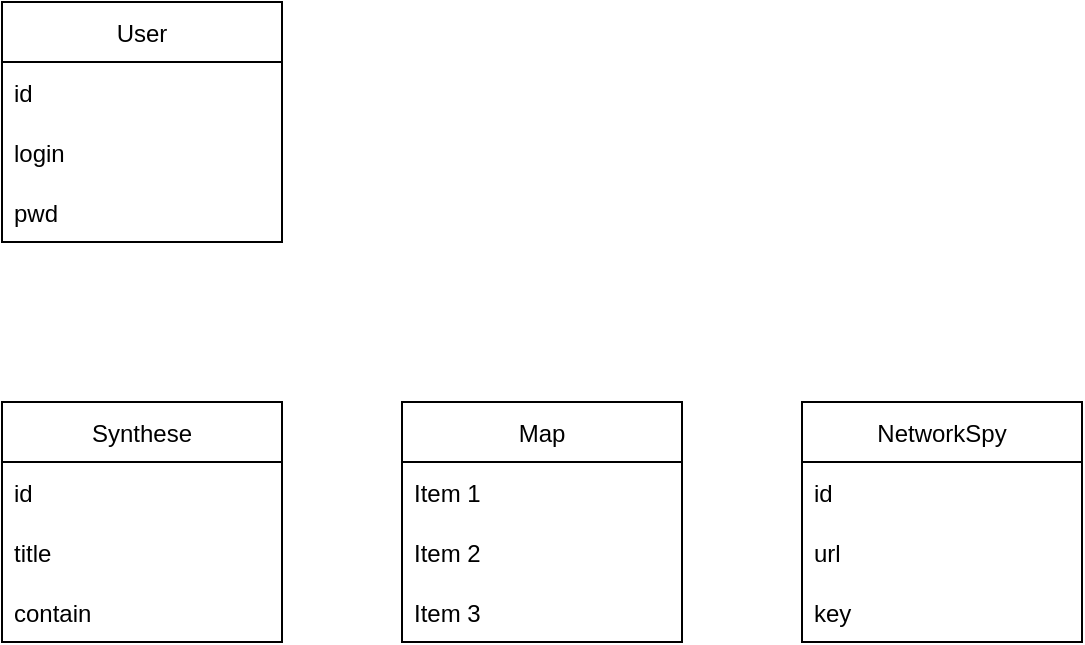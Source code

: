 <mxfile version="16.2.7" type="github">
  <diagram id="Salt5v5eWDhcBcDFuMUW" name="Page-1">
    <mxGraphModel dx="1422" dy="794" grid="1" gridSize="10" guides="1" tooltips="1" connect="1" arrows="1" fold="1" page="1" pageScale="1" pageWidth="827" pageHeight="1169" math="0" shadow="0">
      <root>
        <mxCell id="0" />
        <mxCell id="1" parent="0" />
        <mxCell id="NIx-1h7J8vUl_Qh3Dp3P-1" value="User" style="swimlane;fontStyle=0;childLayout=stackLayout;horizontal=1;startSize=30;horizontalStack=0;resizeParent=1;resizeParentMax=0;resizeLast=0;collapsible=1;marginBottom=0;" vertex="1" parent="1">
          <mxGeometry x="120" y="40" width="140" height="120" as="geometry" />
        </mxCell>
        <mxCell id="NIx-1h7J8vUl_Qh3Dp3P-2" value="id" style="text;strokeColor=none;fillColor=none;align=left;verticalAlign=middle;spacingLeft=4;spacingRight=4;overflow=hidden;points=[[0,0.5],[1,0.5]];portConstraint=eastwest;rotatable=0;" vertex="1" parent="NIx-1h7J8vUl_Qh3Dp3P-1">
          <mxGeometry y="30" width="140" height="30" as="geometry" />
        </mxCell>
        <mxCell id="NIx-1h7J8vUl_Qh3Dp3P-3" value="login" style="text;strokeColor=none;fillColor=none;align=left;verticalAlign=middle;spacingLeft=4;spacingRight=4;overflow=hidden;points=[[0,0.5],[1,0.5]];portConstraint=eastwest;rotatable=0;" vertex="1" parent="NIx-1h7J8vUl_Qh3Dp3P-1">
          <mxGeometry y="60" width="140" height="30" as="geometry" />
        </mxCell>
        <mxCell id="NIx-1h7J8vUl_Qh3Dp3P-4" value="pwd" style="text;strokeColor=none;fillColor=none;align=left;verticalAlign=middle;spacingLeft=4;spacingRight=4;overflow=hidden;points=[[0,0.5],[1,0.5]];portConstraint=eastwest;rotatable=0;" vertex="1" parent="NIx-1h7J8vUl_Qh3Dp3P-1">
          <mxGeometry y="90" width="140" height="30" as="geometry" />
        </mxCell>
        <mxCell id="NIx-1h7J8vUl_Qh3Dp3P-5" value="Synthese" style="swimlane;fontStyle=0;childLayout=stackLayout;horizontal=1;startSize=30;horizontalStack=0;resizeParent=1;resizeParentMax=0;resizeLast=0;collapsible=1;marginBottom=0;" vertex="1" parent="1">
          <mxGeometry x="120" y="240" width="140" height="120" as="geometry" />
        </mxCell>
        <mxCell id="NIx-1h7J8vUl_Qh3Dp3P-6" value="id" style="text;strokeColor=none;fillColor=none;align=left;verticalAlign=middle;spacingLeft=4;spacingRight=4;overflow=hidden;points=[[0,0.5],[1,0.5]];portConstraint=eastwest;rotatable=0;" vertex="1" parent="NIx-1h7J8vUl_Qh3Dp3P-5">
          <mxGeometry y="30" width="140" height="30" as="geometry" />
        </mxCell>
        <mxCell id="NIx-1h7J8vUl_Qh3Dp3P-7" value="title" style="text;strokeColor=none;fillColor=none;align=left;verticalAlign=middle;spacingLeft=4;spacingRight=4;overflow=hidden;points=[[0,0.5],[1,0.5]];portConstraint=eastwest;rotatable=0;" vertex="1" parent="NIx-1h7J8vUl_Qh3Dp3P-5">
          <mxGeometry y="60" width="140" height="30" as="geometry" />
        </mxCell>
        <mxCell id="NIx-1h7J8vUl_Qh3Dp3P-8" value="contain" style="text;strokeColor=none;fillColor=none;align=left;verticalAlign=middle;spacingLeft=4;spacingRight=4;overflow=hidden;points=[[0,0.5],[1,0.5]];portConstraint=eastwest;rotatable=0;" vertex="1" parent="NIx-1h7J8vUl_Qh3Dp3P-5">
          <mxGeometry y="90" width="140" height="30" as="geometry" />
        </mxCell>
        <mxCell id="NIx-1h7J8vUl_Qh3Dp3P-9" value="Map" style="swimlane;fontStyle=0;childLayout=stackLayout;horizontal=1;startSize=30;horizontalStack=0;resizeParent=1;resizeParentMax=0;resizeLast=0;collapsible=1;marginBottom=0;" vertex="1" parent="1">
          <mxGeometry x="320" y="240" width="140" height="120" as="geometry" />
        </mxCell>
        <mxCell id="NIx-1h7J8vUl_Qh3Dp3P-10" value="Item 1" style="text;strokeColor=none;fillColor=none;align=left;verticalAlign=middle;spacingLeft=4;spacingRight=4;overflow=hidden;points=[[0,0.5],[1,0.5]];portConstraint=eastwest;rotatable=0;" vertex="1" parent="NIx-1h7J8vUl_Qh3Dp3P-9">
          <mxGeometry y="30" width="140" height="30" as="geometry" />
        </mxCell>
        <mxCell id="NIx-1h7J8vUl_Qh3Dp3P-11" value="Item 2" style="text;strokeColor=none;fillColor=none;align=left;verticalAlign=middle;spacingLeft=4;spacingRight=4;overflow=hidden;points=[[0,0.5],[1,0.5]];portConstraint=eastwest;rotatable=0;" vertex="1" parent="NIx-1h7J8vUl_Qh3Dp3P-9">
          <mxGeometry y="60" width="140" height="30" as="geometry" />
        </mxCell>
        <mxCell id="NIx-1h7J8vUl_Qh3Dp3P-12" value="Item 3" style="text;strokeColor=none;fillColor=none;align=left;verticalAlign=middle;spacingLeft=4;spacingRight=4;overflow=hidden;points=[[0,0.5],[1,0.5]];portConstraint=eastwest;rotatable=0;" vertex="1" parent="NIx-1h7J8vUl_Qh3Dp3P-9">
          <mxGeometry y="90" width="140" height="30" as="geometry" />
        </mxCell>
        <mxCell id="NIx-1h7J8vUl_Qh3Dp3P-13" value="NetworkSpy" style="swimlane;fontStyle=0;childLayout=stackLayout;horizontal=1;startSize=30;horizontalStack=0;resizeParent=1;resizeParentMax=0;resizeLast=0;collapsible=1;marginBottom=0;" vertex="1" parent="1">
          <mxGeometry x="520" y="240" width="140" height="120" as="geometry" />
        </mxCell>
        <mxCell id="NIx-1h7J8vUl_Qh3Dp3P-14" value="id" style="text;strokeColor=none;fillColor=none;align=left;verticalAlign=middle;spacingLeft=4;spacingRight=4;overflow=hidden;points=[[0,0.5],[1,0.5]];portConstraint=eastwest;rotatable=0;" vertex="1" parent="NIx-1h7J8vUl_Qh3Dp3P-13">
          <mxGeometry y="30" width="140" height="30" as="geometry" />
        </mxCell>
        <mxCell id="NIx-1h7J8vUl_Qh3Dp3P-15" value="url" style="text;strokeColor=none;fillColor=none;align=left;verticalAlign=middle;spacingLeft=4;spacingRight=4;overflow=hidden;points=[[0,0.5],[1,0.5]];portConstraint=eastwest;rotatable=0;" vertex="1" parent="NIx-1h7J8vUl_Qh3Dp3P-13">
          <mxGeometry y="60" width="140" height="30" as="geometry" />
        </mxCell>
        <mxCell id="NIx-1h7J8vUl_Qh3Dp3P-16" value="key" style="text;strokeColor=none;fillColor=none;align=left;verticalAlign=middle;spacingLeft=4;spacingRight=4;overflow=hidden;points=[[0,0.5],[1,0.5]];portConstraint=eastwest;rotatable=0;" vertex="1" parent="NIx-1h7J8vUl_Qh3Dp3P-13">
          <mxGeometry y="90" width="140" height="30" as="geometry" />
        </mxCell>
      </root>
    </mxGraphModel>
  </diagram>
</mxfile>
